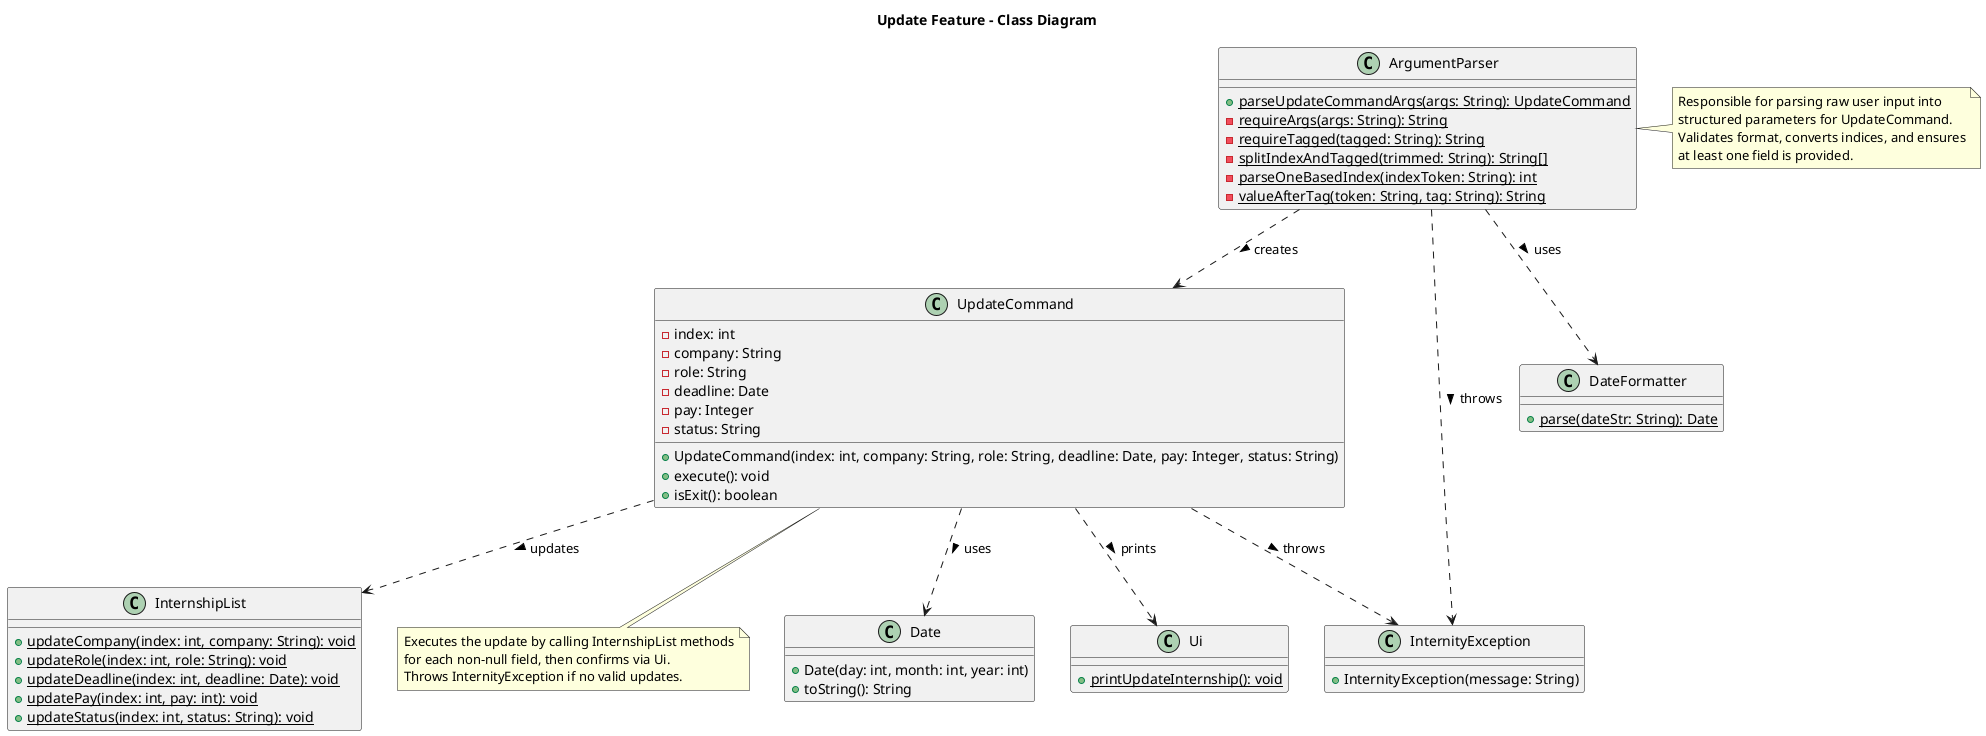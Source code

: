 @startuml UpdateFeatureCD
title Update Feature - Class Diagram

class ArgumentParser {
  + {static} parseUpdateCommandArgs(args: String): UpdateCommand
  - {static} requireArgs(args: String): String
  - {static} requireTagged(tagged: String): String
  - {static} splitIndexAndTagged(trimmed: String): String[]
  - {static} parseOneBasedIndex(indexToken: String): int
  - {static} valueAfterTag(token: String, tag: String): String
}

class UpdateCommand {
  - index: int
  - company: String
  - role: String
  - deadline: Date
  - pay: Integer
  - status: String
  __
  + UpdateCommand(index: int, company: String, role: String, deadline: Date, pay: Integer, status: String)
  + execute(): void
  + isExit(): boolean
}

class InternshipList {
  + {static} updateCompany(index: int, company: String): void
  + {static} updateRole(index: int, role: String): void
  + {static} updateDeadline(index: int, deadline: Date): void
  + {static} updatePay(index: int, pay: int): void
  + {static} updateStatus(index: int, status: String): void
}

class Date {
  + Date(day: int, month: int, year: int)
  + toString(): String
}

class DateFormatter {
  + {static} parse(dateStr: String): Date
}

class Ui {
  + {static} printUpdateInternship(): void
}

class InternityException {
  + InternityException(message: String)
}

ArgumentParser ..> UpdateCommand : creates >
ArgumentParser ..> DateFormatter : uses >
ArgumentParser ..> InternityException : throws >
UpdateCommand ..> InternshipList : updates >
UpdateCommand ..> Ui : prints >
UpdateCommand ..> Date : uses >
UpdateCommand ..> InternityException : throws >

note right of ArgumentParser
  Responsible for parsing raw user input into
  structured parameters for UpdateCommand.
  Validates format, converts indices, and ensures
  at least one field is provided.
end note

note bottom of UpdateCommand
  Executes the update by calling InternshipList methods
  for each non-null field, then confirms via Ui.
  Throws InternityException if no valid updates.
end note

@enduml
